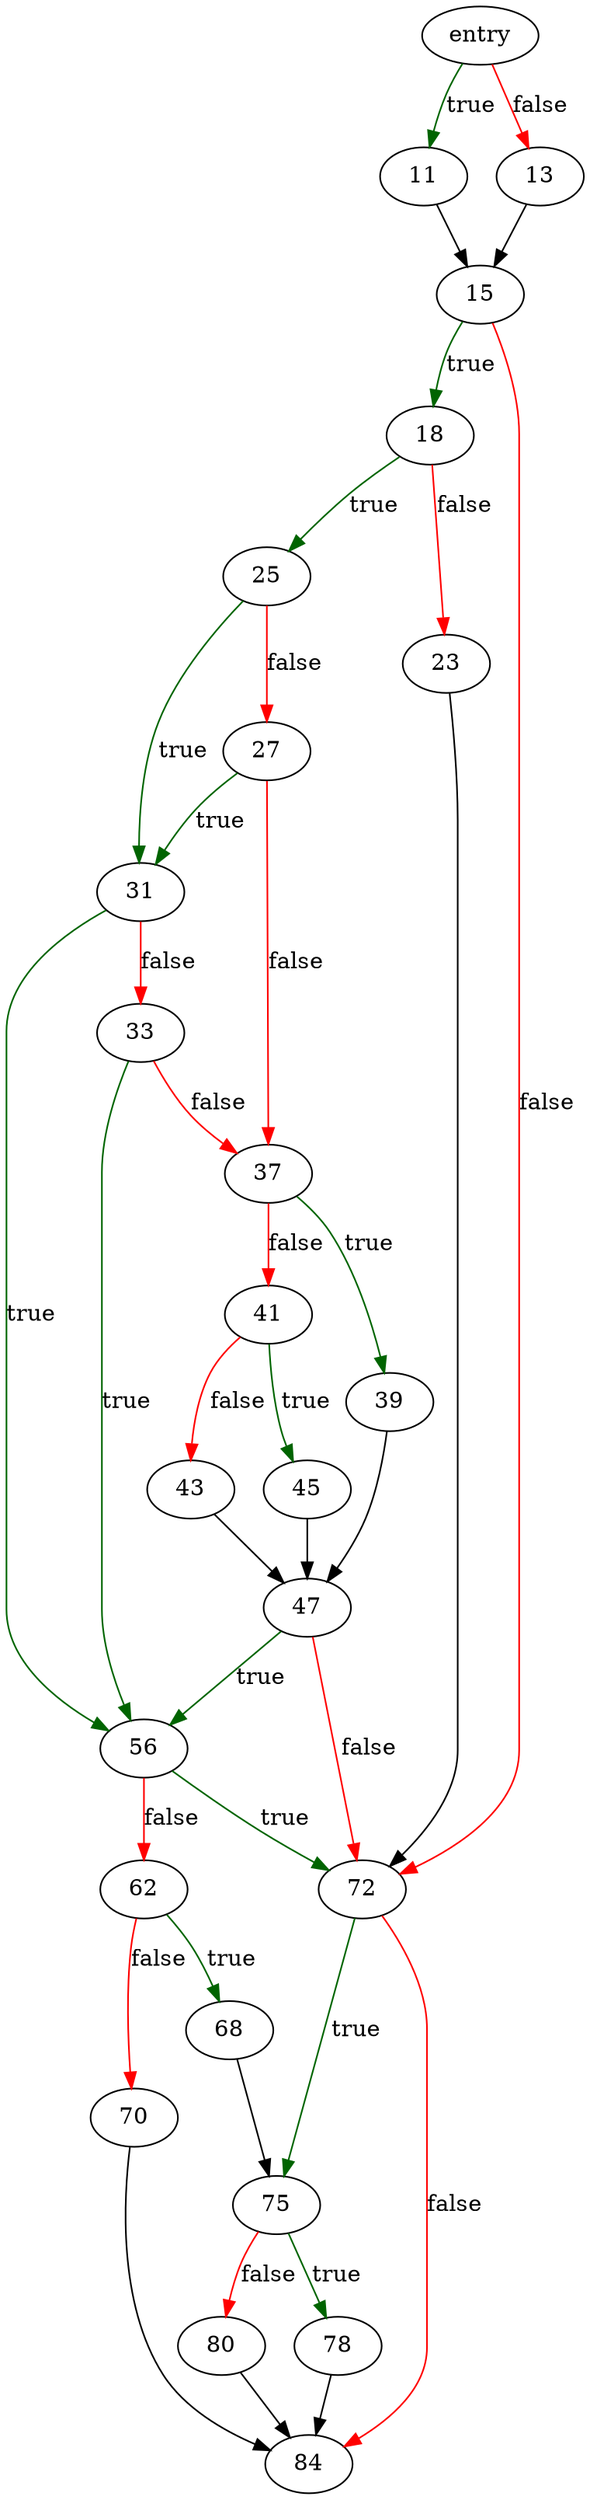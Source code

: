 digraph "dirchownmod" {
	// Node definitions.
	7 [label=entry];
	11;
	13;
	15;
	18;
	23;
	25;
	27;
	31;
	33;
	37;
	39;
	41;
	43;
	45;
	47;
	56;
	62;
	68;
	70;
	72;
	75;
	78;
	80;
	84;

	// Edge definitions.
	7 -> 11 [
		color=darkgreen
		label=true
	];
	7 -> 13 [
		color=red
		label=false
	];
	11 -> 15;
	13 -> 15;
	15 -> 18 [
		color=darkgreen
		label=true
	];
	15 -> 72 [
		color=red
		label=false
	];
	18 -> 23 [
		color=red
		label=false
	];
	18 -> 25 [
		color=darkgreen
		label=true
	];
	23 -> 72;
	25 -> 27 [
		color=red
		label=false
	];
	25 -> 31 [
		color=darkgreen
		label=true
	];
	27 -> 31 [
		color=darkgreen
		label=true
	];
	27 -> 37 [
		color=red
		label=false
	];
	31 -> 33 [
		color=red
		label=false
	];
	31 -> 56 [
		color=darkgreen
		label=true
	];
	33 -> 37 [
		color=red
		label=false
	];
	33 -> 56 [
		color=darkgreen
		label=true
	];
	37 -> 39 [
		color=darkgreen
		label=true
	];
	37 -> 41 [
		color=red
		label=false
	];
	39 -> 47;
	41 -> 43 [
		color=red
		label=false
	];
	41 -> 45 [
		color=darkgreen
		label=true
	];
	43 -> 47;
	45 -> 47;
	47 -> 56 [
		color=darkgreen
		label=true
	];
	47 -> 72 [
		color=red
		label=false
	];
	56 -> 62 [
		color=red
		label=false
	];
	56 -> 72 [
		color=darkgreen
		label=true
	];
	62 -> 68 [
		color=darkgreen
		label=true
	];
	62 -> 70 [
		color=red
		label=false
	];
	68 -> 75;
	70 -> 84;
	72 -> 75 [
		color=darkgreen
		label=true
	];
	72 -> 84 [
		color=red
		label=false
	];
	75 -> 78 [
		color=darkgreen
		label=true
	];
	75 -> 80 [
		color=red
		label=false
	];
	78 -> 84;
	80 -> 84;
}